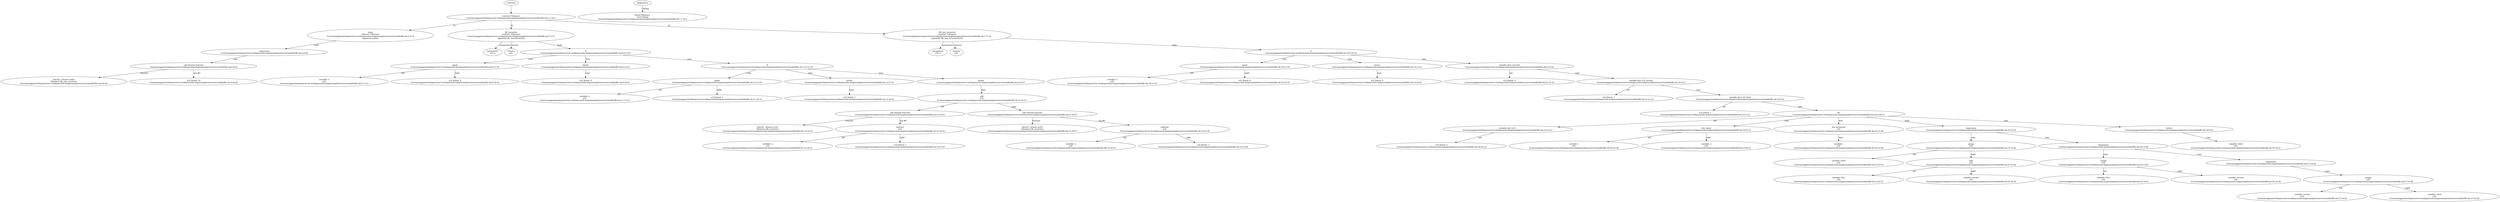 strict digraph "/Users/yangpan/workspace/rust-workspace/ola-lang/examples/source/variable/fib.ola" {
	contract [label="contract Fibonacci\n/Users/yangpan/workspace/rust-workspace/ola-lang/examples/source/variable/fib.ola:1:1-32:2"]
	main [label="main\ncontract: Fibonacci\n/Users/yangpan/workspace/rust-workspace/ola-lang/examples/source/variable/fib.ola:3:5-14\nsignature main()"]
	expr [label="expression\n/Users/yangpan/workspace/rust-workspace/ola-lang/examples/source/variable/fib.ola:4:8-29"]
	call_internal_function [label="call internal function\n/Users/yangpan/workspace/rust-workspace/ola-lang/examples/source/variable/fib.ola:4:8-29"]
	internal_function [label="fn(u32)  returns (void)\nFibonacci.fib_non_recursive\n/Users/yangpan/workspace/rust-workspace/ola-lang/examples/source/variable/fib.ola:4:8-29"]
	number_literal [label="u32 literal: 10\n/Users/yangpan/workspace/rust-workspace/ola-lang/examples/source/variable/fib.ola:4:26-28"]
	fib_recursive [label="fib_recursive\ncontract: Fibonacci\n/Users/yangpan/workspace/rust-workspace/ola-lang/examples/source/variable/fib.ola:7:5-37\nsignature fib_recursive(u32)"]
	parameters [label="parameters\nu32 n"]
	returns [label="returns\nu32 "]
	if [label="if\n/Users/yangpan/workspace/rust-workspace/ola-lang/examples/source/variable/fib.ola:8:9-10:10"]
	equal [label="equal\n/Users/yangpan/workspace/rust-workspace/ola-lang/examples/source/variable/fib.ola:8:13-19"]
	variable [label="variable: n\nu32\n/Users/yangpan/workspace/rust-workspace/ola-lang/examples/source/variable/fib.ola:8:13-14"]
	number_literal_13 [label="u32 literal: 0\n/Users/yangpan/workspace/rust-workspace/ola-lang/examples/source/variable/fib.ola:8:18-19"]
	return [label="return\n/Users/yangpan/workspace/rust-workspace/ola-lang/examples/source/variable/fib.ola:9:13-21"]
	number_literal_15 [label="u32 literal: 0\n/Users/yangpan/workspace/rust-workspace/ola-lang/examples/source/variable/fib.ola:9:20-21"]
	if_16 [label="if\n/Users/yangpan/workspace/rust-workspace/ola-lang/examples/source/variable/fib.ola:11:9-13:10"]
	equal_17 [label="equal\n/Users/yangpan/workspace/rust-workspace/ola-lang/examples/source/variable/fib.ola:11:13-19"]
	variable_18 [label="variable: n\nu32\n/Users/yangpan/workspace/rust-workspace/ola-lang/examples/source/variable/fib.ola:11:13-14"]
	number_literal_19 [label="u32 literal: 1\n/Users/yangpan/workspace/rust-workspace/ola-lang/examples/source/variable/fib.ola:11:18-19"]
	return_20 [label="return\n/Users/yangpan/workspace/rust-workspace/ola-lang/examples/source/variable/fib.ola:12:13-21"]
	number_literal_21 [label="u32 literal: 1\n/Users/yangpan/workspace/rust-workspace/ola-lang/examples/source/variable/fib.ola:12:20-21"]
	return_22 [label="return\n/Users/yangpan/workspace/rust-workspace/ola-lang/examples/source/variable/fib.ola:14:9-57"]
	add [label="add\nu32\n/Users/yangpan/workspace/rust-workspace/ola-lang/examples/source/variable/fib.ola:14:16-57"]
	call_internal_function_24 [label="call internal function\n/Users/yangpan/workspace/rust-workspace/ola-lang/examples/source/variable/fib.ola:14:16-35"]
	internal_function_25 [label="fn(u32)  returns (u32)\nFibonacci.fib_recursive\n/Users/yangpan/workspace/rust-workspace/ola-lang/examples/source/variable/fib.ola:14:16-35"]
	subtract [label="subtract\nu32\n/Users/yangpan/workspace/rust-workspace/ola-lang/examples/source/variable/fib.ola:14:30-34"]
	variable_27 [label="variable: n\nu32\n/Users/yangpan/workspace/rust-workspace/ola-lang/examples/source/variable/fib.ola:14:30-31"]
	number_literal_28 [label="u32 literal: 1\n/Users/yangpan/workspace/rust-workspace/ola-lang/examples/source/variable/fib.ola:14:33-34"]
	call_internal_function_29 [label="call internal function\n/Users/yangpan/workspace/rust-workspace/ola-lang/examples/source/variable/fib.ola:14:38-57"]
	internal_function_30 [label="fn(u32)  returns (u32)\nFibonacci.fib_recursive\n/Users/yangpan/workspace/rust-workspace/ola-lang/examples/source/variable/fib.ola:14:38-57"]
	subtract_31 [label="subtract\nu32\n/Users/yangpan/workspace/rust-workspace/ola-lang/examples/source/variable/fib.ola:14:52-56"]
	variable_32 [label="variable: n\nu32\n/Users/yangpan/workspace/rust-workspace/ola-lang/examples/source/variable/fib.ola:14:52-53"]
	number_literal_33 [label="u32 literal: 2\n/Users/yangpan/workspace/rust-workspace/ola-lang/examples/source/variable/fib.ola:14:55-56"]
	fib_non_recursive [label="fib_non_recursive\ncontract: Fibonacci\n/Users/yangpan/workspace/rust-workspace/ola-lang/examples/source/variable/fib.ola:17:5-41\nsignature fib_non_recursive(u32)"]
	parameters_35 [label="parameters\nu32 n"]
	returns_36 [label="returns\nu32 "]
	if_37 [label="if\n/Users/yangpan/workspace/rust-workspace/ola-lang/examples/source/variable/fib.ola:18:9-20:10"]
	equal_38 [label="equal\n/Users/yangpan/workspace/rust-workspace/ola-lang/examples/source/variable/fib.ola:18:13-19"]
	variable_39 [label="variable: n\nu32\n/Users/yangpan/workspace/rust-workspace/ola-lang/examples/source/variable/fib.ola:18:13-14"]
	number_literal_40 [label="u32 literal: 0\n/Users/yangpan/workspace/rust-workspace/ola-lang/examples/source/variable/fib.ola:18:18-19"]
	return_41 [label="return\n/Users/yangpan/workspace/rust-workspace/ola-lang/examples/source/variable/fib.ola:19:13-21"]
	number_literal_42 [label="u32 literal: 0\n/Users/yangpan/workspace/rust-workspace/ola-lang/examples/source/variable/fib.ola:19:20-21"]
	var_decl [label="variable decl u32 first\n/Users/yangpan/workspace/rust-workspace/ola-lang/examples/source/variable/fib.ola:21:9-22"]
	number_literal_44 [label="u32 literal: 0\n/Users/yangpan/workspace/rust-workspace/ola-lang/examples/source/variable/fib.ola:21:21-22"]
	var_decl_45 [label="variable decl u32 second\n/Users/yangpan/workspace/rust-workspace/ola-lang/examples/source/variable/fib.ola:22:9-23"]
	number_literal_46 [label="u32 literal: 1\n/Users/yangpan/workspace/rust-workspace/ola-lang/examples/source/variable/fib.ola:22:22-23"]
	var_decl_47 [label="variable decl u32 third\n/Users/yangpan/workspace/rust-workspace/ola-lang/examples/source/variable/fib.ola:23:9-22"]
	number_literal_48 [label="u32 literal: 1\n/Users/yangpan/workspace/rust-workspace/ola-lang/examples/source/variable/fib.ola:23:21-22"]
	for [label="for\n/Users/yangpan/workspace/rust-workspace/ola-lang/examples/source/variable/fib.ola:24:9-28:10"]
	var_decl_50 [label="variable decl u32 i\n/Users/yangpan/workspace/rust-workspace/ola-lang/examples/source/variable/fib.ola:24:14-23"]
	number_literal_51 [label="u32 literal: 2\n/Users/yangpan/workspace/rust-workspace/ola-lang/examples/source/variable/fib.ola:24:22-23"]
	less_equal [label="less equal\n/Users/yangpan/workspace/rust-workspace/ola-lang/examples/source/variable/fib.ola:24:25-31"]
	variable_53 [label="variable: i\nu32\n/Users/yangpan/workspace/rust-workspace/ola-lang/examples/source/variable/fib.ola:24:25-26"]
	variable_54 [label="variable: n\nu32\n/Users/yangpan/workspace/rust-workspace/ola-lang/examples/source/variable/fib.ola:24:30-31"]
	pre_increment [label="pre increment\nu32\n/Users/yangpan/workspace/rust-workspace/ola-lang/examples/source/variable/fib.ola:24:33-36"]
	variable_56 [label="variable: i\nu32\n/Users/yangpan/workspace/rust-workspace/ola-lang/examples/source/variable/fib.ola:24:33-34"]
	expr_57 [label="expression\n/Users/yangpan/workspace/rust-workspace/ola-lang/examples/source/variable/fib.ola:25:14-36"]
	assign [label="assign\nu32\n/Users/yangpan/workspace/rust-workspace/ola-lang/examples/source/variable/fib.ola:25:14-36"]
	variable_59 [label="variable: third\nu32\n/Users/yangpan/workspace/rust-workspace/ola-lang/examples/source/variable/fib.ola:25:14-19"]
	add_60 [label="add\nu32\n/Users/yangpan/workspace/rust-workspace/ola-lang/examples/source/variable/fib.ola:25:22-36"]
	variable_61 [label="variable: first\nu32\n/Users/yangpan/workspace/rust-workspace/ola-lang/examples/source/variable/fib.ola:25:22-27"]
	variable_62 [label="variable: second\nu32\n/Users/yangpan/workspace/rust-workspace/ola-lang/examples/source/variable/fib.ola:25:30-36"]
	expr_63 [label="expression\n/Users/yangpan/workspace/rust-workspace/ola-lang/examples/source/variable/fib.ola:26:14-28"]
	assign_64 [label="assign\nu32\n/Users/yangpan/workspace/rust-workspace/ola-lang/examples/source/variable/fib.ola:26:14-28"]
	variable_65 [label="variable: first\nu32\n/Users/yangpan/workspace/rust-workspace/ola-lang/examples/source/variable/fib.ola:26:14-19"]
	variable_66 [label="variable: second\nu32\n/Users/yangpan/workspace/rust-workspace/ola-lang/examples/source/variable/fib.ola:26:22-28"]
	expr_67 [label="expression\n/Users/yangpan/workspace/rust-workspace/ola-lang/examples/source/variable/fib.ola:27:14-28"]
	assign_68 [label="assign\nu32\n/Users/yangpan/workspace/rust-workspace/ola-lang/examples/source/variable/fib.ola:27:14-28"]
	variable_69 [label="variable: second\nu32\n/Users/yangpan/workspace/rust-workspace/ola-lang/examples/source/variable/fib.ola:27:14-20"]
	variable_70 [label="variable: third\nu32\n/Users/yangpan/workspace/rust-workspace/ola-lang/examples/source/variable/fib.ola:27:23-28"]
	return_71 [label="return\n/Users/yangpan/workspace/rust-workspace/ola-lang/examples/source/variable/fib.ola:29:9-21"]
	variable_72 [label="variable: third\nu32\n/Users/yangpan/workspace/rust-workspace/ola-lang/examples/source/variable/fib.ola:29:16-21"]
	diagnostic [label="found Fibonacci \nlevel Debug\n/Users/yangpan/workspace/rust-workspace/ola-lang/examples/source/variable/fib.ola:1:1-32:2"]
	contracts -> contract
	contract -> main [label="fn"]
	main -> expr [label="body"]
	expr -> call_internal_function [label="expr"]
	call_internal_function -> internal_function [label="function"]
	call_internal_function -> number_literal [label="arg #0"]
	contract -> fib_recursive [label="fn"]
	fib_recursive -> parameters [label="parameters"]
	fib_recursive -> returns [label="returns"]
	fib_recursive -> if [label="body"]
	if -> equal [label="cond"]
	equal -> variable [label="left"]
	equal -> number_literal_13 [label="right"]
	if -> return [label="then"]
	return -> number_literal_15 [label="expr"]
	if -> if_16 [label="next"]
	if_16 -> equal_17 [label="cond"]
	equal_17 -> variable_18 [label="left"]
	equal_17 -> number_literal_19 [label="right"]
	if_16 -> return_20 [label="then"]
	return_20 -> number_literal_21 [label="expr"]
	if_16 -> return_22 [label="next"]
	return_22 -> add [label="expr"]
	add -> call_internal_function_24 [label="left"]
	call_internal_function_24 -> internal_function_25 [label="function"]
	call_internal_function_24 -> subtract [label="arg #0"]
	subtract -> variable_27 [label="left"]
	subtract -> number_literal_28 [label="right"]
	add -> call_internal_function_29 [label="right"]
	call_internal_function_29 -> internal_function_30 [label="function"]
	call_internal_function_29 -> subtract_31 [label="arg #0"]
	subtract_31 -> variable_32 [label="left"]
	subtract_31 -> number_literal_33 [label="right"]
	contract -> fib_non_recursive [label="fn"]
	fib_non_recursive -> parameters_35 [label="parameters"]
	fib_non_recursive -> returns_36 [label="returns"]
	fib_non_recursive -> if_37 [label="body"]
	if_37 -> equal_38 [label="cond"]
	equal_38 -> variable_39 [label="left"]
	equal_38 -> number_literal_40 [label="right"]
	if_37 -> return_41 [label="then"]
	return_41 -> number_literal_42 [label="expr"]
	if_37 -> var_decl [label="next"]
	var_decl -> number_literal_44 [label="init"]
	var_decl -> var_decl_45 [label="next"]
	var_decl_45 -> number_literal_46 [label="init"]
	var_decl_45 -> var_decl_47 [label="next"]
	var_decl_47 -> number_literal_48 [label="init"]
	var_decl_47 -> for [label="next"]
	for -> var_decl_50 [label="init"]
	var_decl_50 -> number_literal_51 [label="init"]
	for -> less_equal [label="cond"]
	less_equal -> variable_53 [label="left"]
	less_equal -> variable_54 [label="right"]
	for -> pre_increment [label="next"]
	pre_increment -> variable_56 [label="expr"]
	for -> expr_57 [label="body"]
	expr_57 -> assign [label="expr"]
	assign -> variable_59 [label="left"]
	assign -> add_60 [label="right"]
	add_60 -> variable_61 [label="left"]
	add_60 -> variable_62 [label="right"]
	expr_57 -> expr_63 [label="next"]
	expr_63 -> assign_64 [label="expr"]
	assign_64 -> variable_65 [label="left"]
	assign_64 -> variable_66 [label="right"]
	expr_63 -> expr_67 [label="next"]
	expr_67 -> assign_68 [label="expr"]
	assign_68 -> variable_69 [label="left"]
	assign_68 -> variable_70 [label="right"]
	for -> return_71 [label="next"]
	return_71 -> variable_72 [label="expr"]
	diagnostics -> diagnostic [label="Debug"]
}
